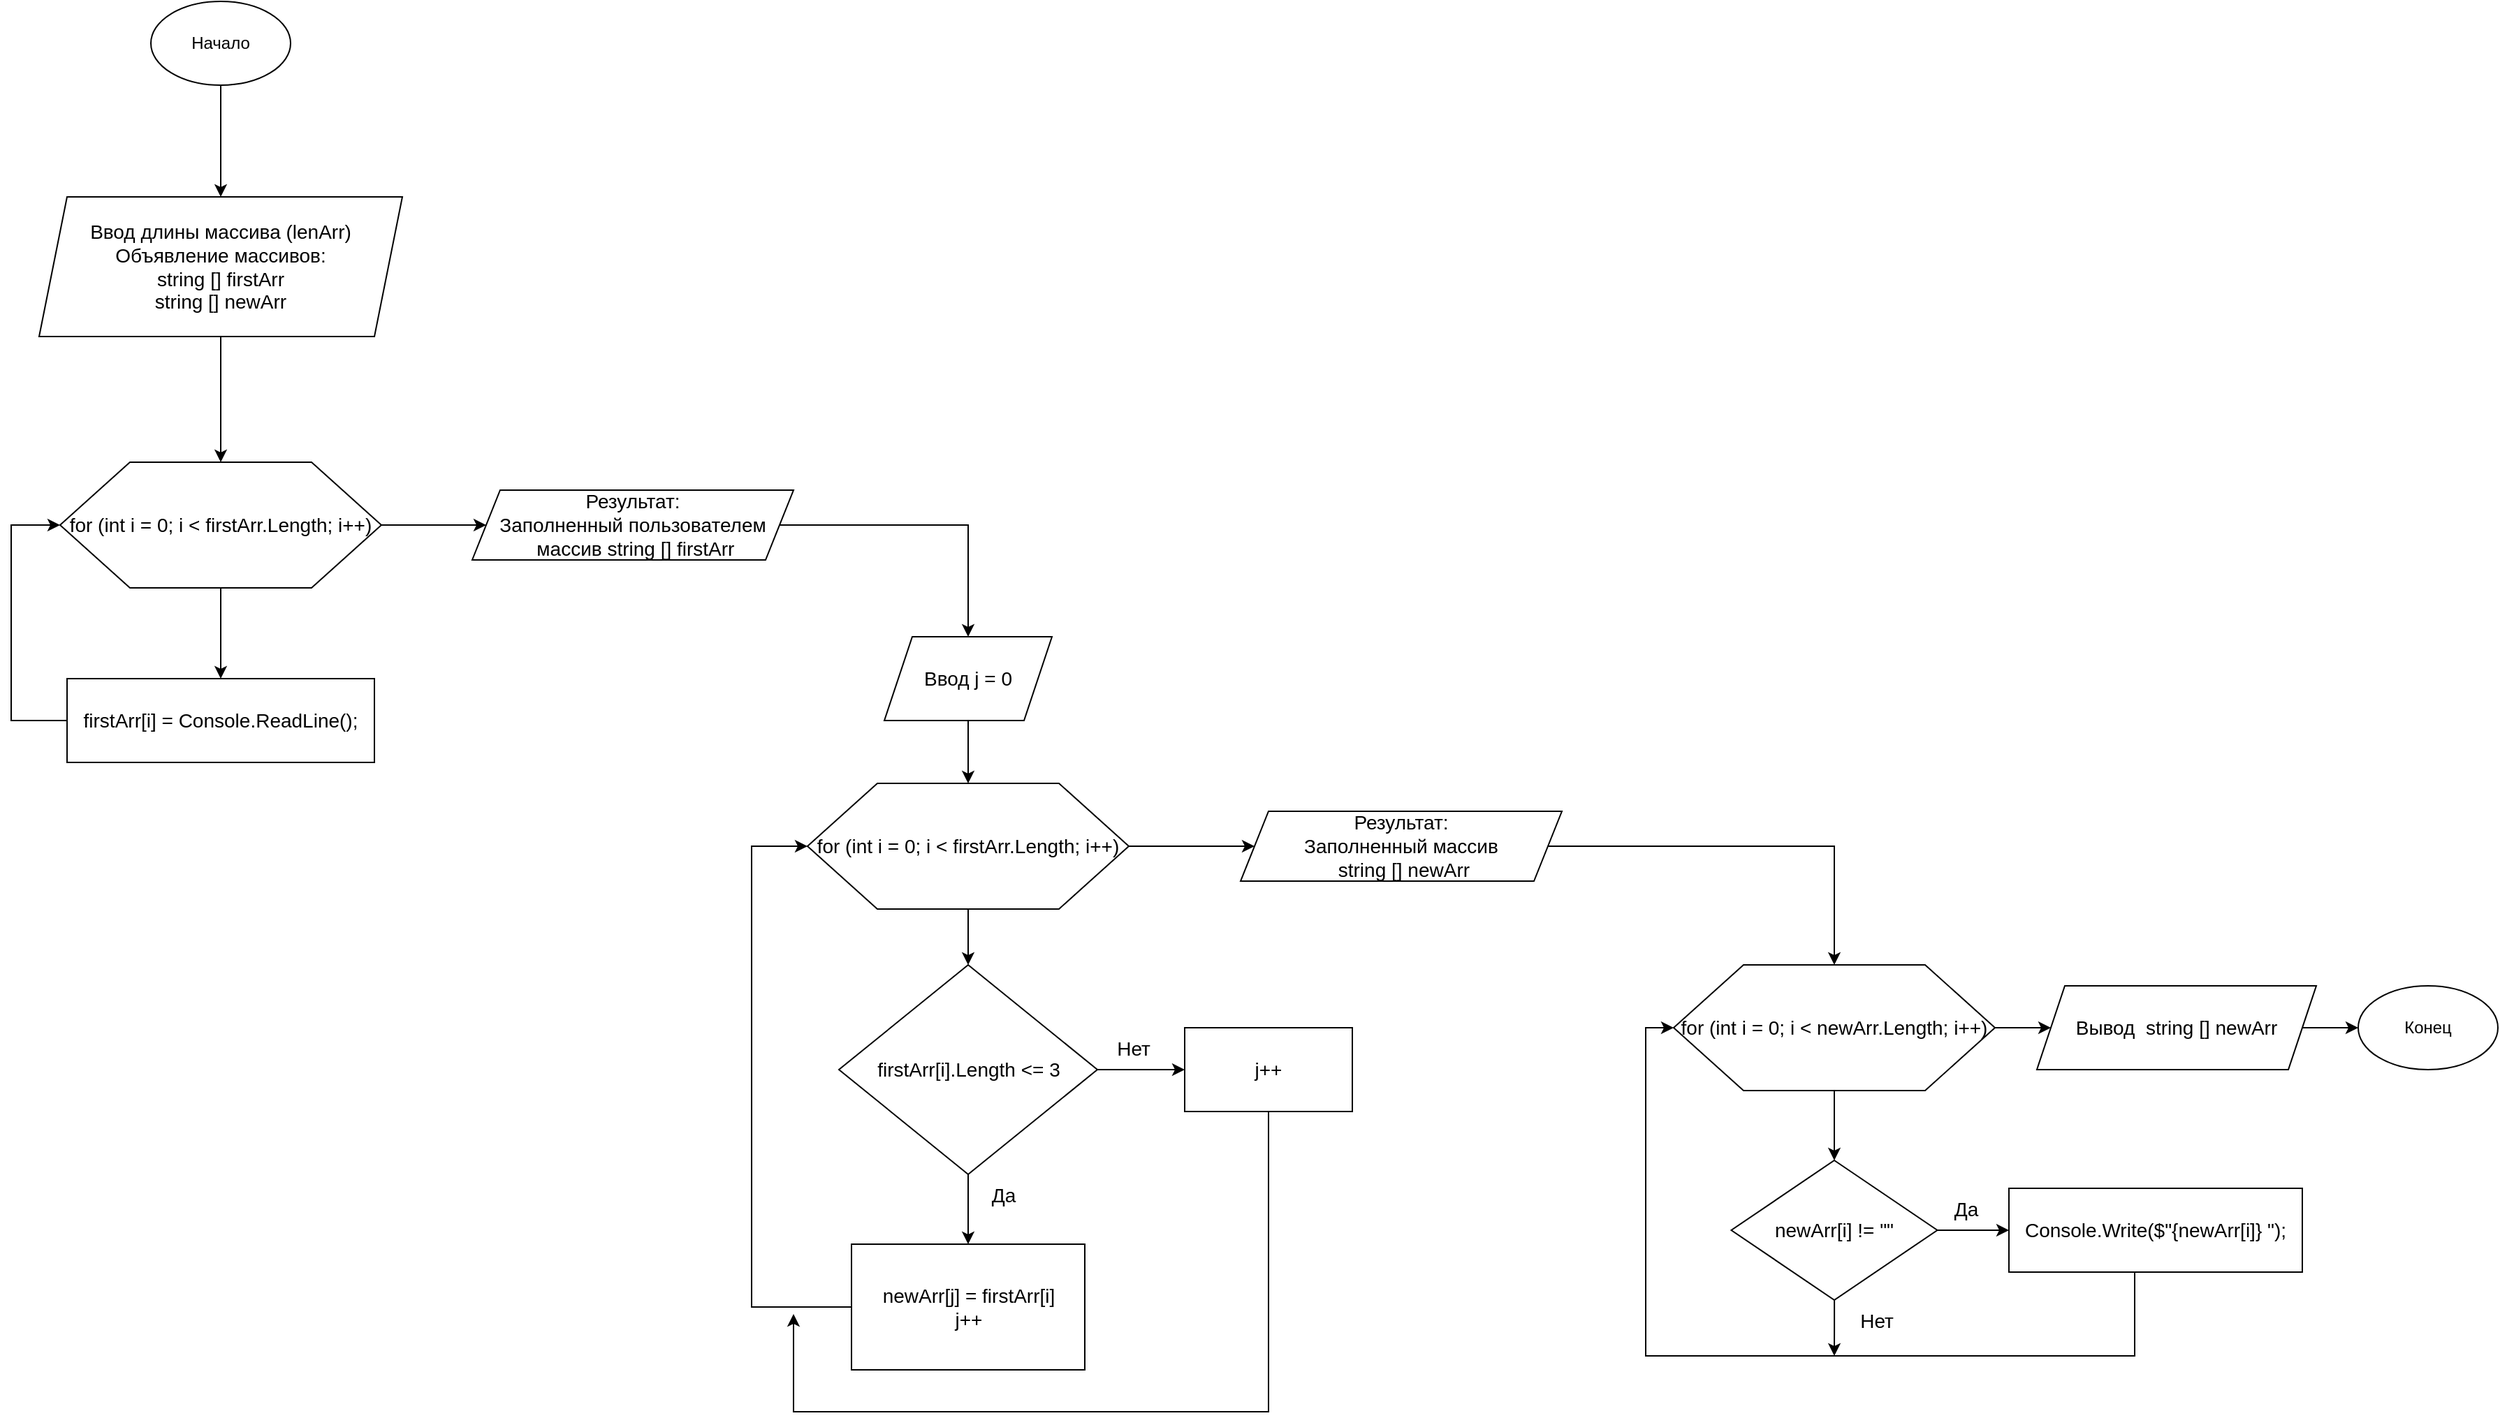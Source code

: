 <mxfile version="20.3.0" type="device"><diagram id="tyCzNhJgiGqU-_zdd5SE" name="Страница 1"><mxGraphModel dx="1001" dy="659" grid="1" gridSize="10" guides="1" tooltips="1" connect="1" arrows="1" fold="1" page="1" pageScale="1" pageWidth="827" pageHeight="1169" math="0" shadow="0"><root><mxCell id="0"/><mxCell id="1" parent="0"/><mxCell id="DRQx6SLvLwNY_2wOXuIt-17" style="edgeStyle=orthogonalEdgeStyle;rounded=0;orthogonalLoop=1;jettySize=auto;html=1;fontSize=14;" edge="1" parent="1" source="DRQx6SLvLwNY_2wOXuIt-15" target="DRQx6SLvLwNY_2wOXuIt-16"><mxGeometry relative="1" as="geometry"/></mxCell><mxCell id="DRQx6SLvLwNY_2wOXuIt-15" value="Начало" style="ellipse;whiteSpace=wrap;html=1;" vertex="1" parent="1"><mxGeometry x="640" y="10" width="100" height="60" as="geometry"/></mxCell><mxCell id="DRQx6SLvLwNY_2wOXuIt-26" style="edgeStyle=orthogonalEdgeStyle;rounded=0;orthogonalLoop=1;jettySize=auto;html=1;entryX=0.5;entryY=0;entryDx=0;entryDy=0;fontSize=14;" edge="1" parent="1" source="DRQx6SLvLwNY_2wOXuIt-16" target="DRQx6SLvLwNY_2wOXuIt-22"><mxGeometry relative="1" as="geometry"/></mxCell><mxCell id="DRQx6SLvLwNY_2wOXuIt-27" style="edgeStyle=orthogonalEdgeStyle;rounded=0;orthogonalLoop=1;jettySize=auto;html=1;entryX=0.5;entryY=0;entryDx=0;entryDy=0;fontSize=14;" edge="1" parent="1" source="DRQx6SLvLwNY_2wOXuIt-22" target="DRQx6SLvLwNY_2wOXuIt-25"><mxGeometry relative="1" as="geometry"/></mxCell><mxCell id="DRQx6SLvLwNY_2wOXuIt-31" style="edgeStyle=orthogonalEdgeStyle;rounded=0;orthogonalLoop=1;jettySize=auto;html=1;entryX=0;entryY=0.5;entryDx=0;entryDy=0;fontSize=14;" edge="1" parent="1" source="DRQx6SLvLwNY_2wOXuIt-22" target="DRQx6SLvLwNY_2wOXuIt-29"><mxGeometry relative="1" as="geometry"/></mxCell><mxCell id="DRQx6SLvLwNY_2wOXuIt-22" value="&lt;span style=&quot;&quot;&gt;for (int i = 0; i &amp;lt; firstArr.Length; i++)&lt;/span&gt;" style="shape=hexagon;perimeter=hexagonPerimeter2;whiteSpace=wrap;html=1;fixedSize=1;fontSize=14;size=50;" vertex="1" parent="1"><mxGeometry x="575" y="340" width="230" height="90" as="geometry"/></mxCell><mxCell id="DRQx6SLvLwNY_2wOXuIt-28" style="edgeStyle=orthogonalEdgeStyle;rounded=0;orthogonalLoop=1;jettySize=auto;html=1;entryX=0;entryY=0.5;entryDx=0;entryDy=0;fontSize=14;" edge="1" parent="1" source="DRQx6SLvLwNY_2wOXuIt-25" target="DRQx6SLvLwNY_2wOXuIt-22"><mxGeometry relative="1" as="geometry"><Array as="points"><mxPoint x="540" y="525"/><mxPoint x="540" y="385"/></Array></mxGeometry></mxCell><mxCell id="DRQx6SLvLwNY_2wOXuIt-25" value="firstArr[i] = Console.ReadLine();" style="rounded=0;whiteSpace=wrap;html=1;fontSize=14;" vertex="1" parent="1"><mxGeometry x="580" y="495" width="220" height="60" as="geometry"/></mxCell><mxCell id="DRQx6SLvLwNY_2wOXuIt-16" value="Ввод длины массива (lenArr)&lt;br&gt;Объявление массивов:&lt;br&gt;string [] firstArr&lt;br&gt;string [] newArr" style="shape=parallelogram;perimeter=parallelogramPerimeter;whiteSpace=wrap;html=1;fixedSize=1;fontSize=14;" vertex="1" parent="1"><mxGeometry x="560" y="150" width="260" height="100" as="geometry"/></mxCell><mxCell id="DRQx6SLvLwNY_2wOXuIt-35" style="edgeStyle=orthogonalEdgeStyle;rounded=0;orthogonalLoop=1;jettySize=auto;html=1;fontSize=14;entryX=0.5;entryY=0;entryDx=0;entryDy=0;" edge="1" parent="1" source="DRQx6SLvLwNY_2wOXuIt-29" target="DRQx6SLvLwNY_2wOXuIt-36"><mxGeometry relative="1" as="geometry"><mxPoint x="1230" y="460" as="targetPoint"/></mxGeometry></mxCell><mxCell id="DRQx6SLvLwNY_2wOXuIt-29" value="Результат:&lt;br&gt;Заполненный пользователем&lt;br&gt;&amp;nbsp;массив string [] firstArr" style="shape=parallelogram;perimeter=parallelogramPerimeter;whiteSpace=wrap;html=1;fixedSize=1;fontSize=14;" vertex="1" parent="1"><mxGeometry x="870" y="360" width="230" height="50" as="geometry"/></mxCell><mxCell id="DRQx6SLvLwNY_2wOXuIt-39" style="edgeStyle=orthogonalEdgeStyle;rounded=0;orthogonalLoop=1;jettySize=auto;html=1;entryX=0.5;entryY=0;entryDx=0;entryDy=0;fontSize=14;" edge="1" parent="1" source="DRQx6SLvLwNY_2wOXuIt-34" target="DRQx6SLvLwNY_2wOXuIt-38"><mxGeometry relative="1" as="geometry"/></mxCell><mxCell id="DRQx6SLvLwNY_2wOXuIt-49" style="edgeStyle=orthogonalEdgeStyle;rounded=0;orthogonalLoop=1;jettySize=auto;html=1;entryX=0;entryY=0.5;entryDx=0;entryDy=0;fontSize=14;" edge="1" parent="1" source="DRQx6SLvLwNY_2wOXuIt-34" target="DRQx6SLvLwNY_2wOXuIt-48"><mxGeometry relative="1" as="geometry"/></mxCell><mxCell id="DRQx6SLvLwNY_2wOXuIt-34" value="&lt;span style=&quot;&quot;&gt;for (int i = 0; i &amp;lt; firstArr.Length; i++)&lt;/span&gt;" style="shape=hexagon;perimeter=hexagonPerimeter2;whiteSpace=wrap;html=1;fixedSize=1;fontSize=14;size=50;" vertex="1" parent="1"><mxGeometry x="1110" y="570" width="230" height="90" as="geometry"/></mxCell><mxCell id="DRQx6SLvLwNY_2wOXuIt-37" style="edgeStyle=orthogonalEdgeStyle;rounded=0;orthogonalLoop=1;jettySize=auto;html=1;entryX=0.5;entryY=0;entryDx=0;entryDy=0;fontSize=14;" edge="1" parent="1" source="DRQx6SLvLwNY_2wOXuIt-36" target="DRQx6SLvLwNY_2wOXuIt-34"><mxGeometry relative="1" as="geometry"/></mxCell><mxCell id="DRQx6SLvLwNY_2wOXuIt-36" value="Ввод j = 0" style="shape=parallelogram;perimeter=parallelogramPerimeter;whiteSpace=wrap;html=1;fixedSize=1;fontSize=14;" vertex="1" parent="1"><mxGeometry x="1165" y="465" width="120" height="60" as="geometry"/></mxCell><mxCell id="DRQx6SLvLwNY_2wOXuIt-41" style="edgeStyle=orthogonalEdgeStyle;rounded=0;orthogonalLoop=1;jettySize=auto;html=1;entryX=0.5;entryY=0;entryDx=0;entryDy=0;fontSize=14;" edge="1" parent="1" source="DRQx6SLvLwNY_2wOXuIt-38" target="DRQx6SLvLwNY_2wOXuIt-40"><mxGeometry relative="1" as="geometry"/></mxCell><mxCell id="DRQx6SLvLwNY_2wOXuIt-45" style="edgeStyle=orthogonalEdgeStyle;rounded=0;orthogonalLoop=1;jettySize=auto;html=1;entryX=0;entryY=0.5;entryDx=0;entryDy=0;fontSize=14;" edge="1" parent="1" source="DRQx6SLvLwNY_2wOXuIt-38" target="DRQx6SLvLwNY_2wOXuIt-44"><mxGeometry relative="1" as="geometry"/></mxCell><mxCell id="DRQx6SLvLwNY_2wOXuIt-38" value="firstArr[i].Length &amp;lt;= 3" style="rhombus;whiteSpace=wrap;html=1;fontSize=14;" vertex="1" parent="1"><mxGeometry x="1132.5" y="700" width="185" height="150" as="geometry"/></mxCell><mxCell id="DRQx6SLvLwNY_2wOXuIt-50" style="edgeStyle=orthogonalEdgeStyle;rounded=0;orthogonalLoop=1;jettySize=auto;html=1;entryX=0;entryY=0.5;entryDx=0;entryDy=0;fontSize=14;" edge="1" parent="1" source="DRQx6SLvLwNY_2wOXuIt-40" target="DRQx6SLvLwNY_2wOXuIt-34"><mxGeometry relative="1" as="geometry"><Array as="points"><mxPoint x="1070" y="945"/><mxPoint x="1070" y="615"/></Array></mxGeometry></mxCell><mxCell id="DRQx6SLvLwNY_2wOXuIt-40" value="newArr[j] = firstArr[i]&lt;br&gt;j++" style="rounded=0;whiteSpace=wrap;html=1;fontSize=14;" vertex="1" parent="1"><mxGeometry x="1141.5" y="900" width="167" height="90" as="geometry"/></mxCell><mxCell id="DRQx6SLvLwNY_2wOXuIt-42" value="Да" style="text;html=1;align=center;verticalAlign=middle;resizable=0;points=[];autosize=1;strokeColor=none;fillColor=none;fontSize=14;" vertex="1" parent="1"><mxGeometry x="1230" y="850" width="40" height="30" as="geometry"/></mxCell><mxCell id="DRQx6SLvLwNY_2wOXuIt-51" style="edgeStyle=orthogonalEdgeStyle;rounded=0;orthogonalLoop=1;jettySize=auto;html=1;fontSize=14;" edge="1" parent="1" source="DRQx6SLvLwNY_2wOXuIt-44"><mxGeometry relative="1" as="geometry"><mxPoint x="1100" y="950" as="targetPoint"/><Array as="points"><mxPoint x="1440" y="1020"/><mxPoint x="1100" y="1020"/></Array></mxGeometry></mxCell><mxCell id="DRQx6SLvLwNY_2wOXuIt-44" value="j++" style="rounded=0;whiteSpace=wrap;html=1;fontSize=14;" vertex="1" parent="1"><mxGeometry x="1380" y="745" width="120" height="60" as="geometry"/></mxCell><mxCell id="DRQx6SLvLwNY_2wOXuIt-46" value="Нет" style="text;html=1;align=center;verticalAlign=middle;resizable=0;points=[];autosize=1;strokeColor=none;fillColor=none;fontSize=14;" vertex="1" parent="1"><mxGeometry x="1317.5" y="745" width="50" height="30" as="geometry"/></mxCell><mxCell id="DRQx6SLvLwNY_2wOXuIt-54" style="edgeStyle=orthogonalEdgeStyle;rounded=0;orthogonalLoop=1;jettySize=auto;html=1;fontSize=14;" edge="1" parent="1" source="DRQx6SLvLwNY_2wOXuIt-48" target="DRQx6SLvLwNY_2wOXuIt-52"><mxGeometry relative="1" as="geometry"/></mxCell><mxCell id="DRQx6SLvLwNY_2wOXuIt-48" value="Результат:&lt;br&gt;Заполненный&amp;nbsp;массив&lt;br&gt;&amp;nbsp;string [] newArr" style="shape=parallelogram;perimeter=parallelogramPerimeter;whiteSpace=wrap;html=1;fixedSize=1;fontSize=14;" vertex="1" parent="1"><mxGeometry x="1420" y="590" width="230" height="50" as="geometry"/></mxCell><mxCell id="DRQx6SLvLwNY_2wOXuIt-64" style="edgeStyle=orthogonalEdgeStyle;rounded=0;orthogonalLoop=1;jettySize=auto;html=1;entryX=0.5;entryY=0;entryDx=0;entryDy=0;fontSize=14;" edge="1" parent="1" source="DRQx6SLvLwNY_2wOXuIt-52" target="DRQx6SLvLwNY_2wOXuIt-55"><mxGeometry relative="1" as="geometry"/></mxCell><mxCell id="DRQx6SLvLwNY_2wOXuIt-66" style="edgeStyle=orthogonalEdgeStyle;rounded=0;orthogonalLoop=1;jettySize=auto;html=1;fontSize=14;" edge="1" parent="1" source="DRQx6SLvLwNY_2wOXuIt-52" target="DRQx6SLvLwNY_2wOXuIt-65"><mxGeometry relative="1" as="geometry"/></mxCell><mxCell id="DRQx6SLvLwNY_2wOXuIt-52" value="&lt;span style=&quot;&quot;&gt;for (int i = 0; i &amp;lt; newArr.Length; i++)&lt;/span&gt;" style="shape=hexagon;perimeter=hexagonPerimeter2;whiteSpace=wrap;html=1;fixedSize=1;fontSize=14;size=50;" vertex="1" parent="1"><mxGeometry x="1730" y="700" width="230" height="90" as="geometry"/></mxCell><mxCell id="DRQx6SLvLwNY_2wOXuIt-59" style="edgeStyle=orthogonalEdgeStyle;rounded=0;orthogonalLoop=1;jettySize=auto;html=1;entryX=0;entryY=0.5;entryDx=0;entryDy=0;fontSize=14;" edge="1" parent="1" source="DRQx6SLvLwNY_2wOXuIt-55" target="DRQx6SLvLwNY_2wOXuIt-56"><mxGeometry relative="1" as="geometry"/></mxCell><mxCell id="DRQx6SLvLwNY_2wOXuIt-70" style="edgeStyle=orthogonalEdgeStyle;rounded=0;orthogonalLoop=1;jettySize=auto;html=1;fontSize=14;" edge="1" parent="1" source="DRQx6SLvLwNY_2wOXuIt-55"><mxGeometry relative="1" as="geometry"><mxPoint x="1845" y="980" as="targetPoint"/></mxGeometry></mxCell><mxCell id="DRQx6SLvLwNY_2wOXuIt-55" value="newArr[i] != &quot;&quot;" style="rhombus;whiteSpace=wrap;html=1;fontSize=14;" vertex="1" parent="1"><mxGeometry x="1771.25" y="840" width="147.5" height="100" as="geometry"/></mxCell><mxCell id="DRQx6SLvLwNY_2wOXuIt-61" style="edgeStyle=orthogonalEdgeStyle;rounded=0;orthogonalLoop=1;jettySize=auto;html=1;entryX=0;entryY=0.5;entryDx=0;entryDy=0;fontSize=14;" edge="1" parent="1" source="DRQx6SLvLwNY_2wOXuIt-56" target="DRQx6SLvLwNY_2wOXuIt-52"><mxGeometry relative="1" as="geometry"><Array as="points"><mxPoint x="2060" y="980"/><mxPoint x="1710" y="980"/><mxPoint x="1710" y="745"/></Array></mxGeometry></mxCell><mxCell id="DRQx6SLvLwNY_2wOXuIt-56" value="Console.Write($&quot;{newArr[i]} &quot;);" style="rounded=0;whiteSpace=wrap;html=1;fontSize=14;" vertex="1" parent="1"><mxGeometry x="1970" y="860" width="210" height="60" as="geometry"/></mxCell><mxCell id="DRQx6SLvLwNY_2wOXuIt-58" value="Да" style="text;html=1;align=center;verticalAlign=middle;resizable=0;points=[];autosize=1;strokeColor=none;fillColor=none;fontSize=14;" vertex="1" parent="1"><mxGeometry x="1918.75" y="860" width="40" height="30" as="geometry"/></mxCell><mxCell id="DRQx6SLvLwNY_2wOXuIt-63" value="Нет" style="text;html=1;align=center;verticalAlign=middle;resizable=0;points=[];autosize=1;strokeColor=none;fillColor=none;fontSize=14;" vertex="1" parent="1"><mxGeometry x="1850" y="940" width="50" height="30" as="geometry"/></mxCell><mxCell id="DRQx6SLvLwNY_2wOXuIt-68" style="edgeStyle=orthogonalEdgeStyle;rounded=0;orthogonalLoop=1;jettySize=auto;html=1;entryX=0;entryY=0.5;entryDx=0;entryDy=0;fontSize=14;" edge="1" parent="1" source="DRQx6SLvLwNY_2wOXuIt-65" target="DRQx6SLvLwNY_2wOXuIt-67"><mxGeometry relative="1" as="geometry"/></mxCell><mxCell id="DRQx6SLvLwNY_2wOXuIt-65" value="Вывод&amp;nbsp;&amp;nbsp;string [] newArr" style="shape=parallelogram;perimeter=parallelogramPerimeter;whiteSpace=wrap;html=1;fixedSize=1;fontSize=14;" vertex="1" parent="1"><mxGeometry x="1990" y="715" width="200" height="60" as="geometry"/></mxCell><mxCell id="DRQx6SLvLwNY_2wOXuIt-67" value="Конец" style="ellipse;whiteSpace=wrap;html=1;" vertex="1" parent="1"><mxGeometry x="2220" y="715" width="100" height="60" as="geometry"/></mxCell></root></mxGraphModel></diagram></mxfile>